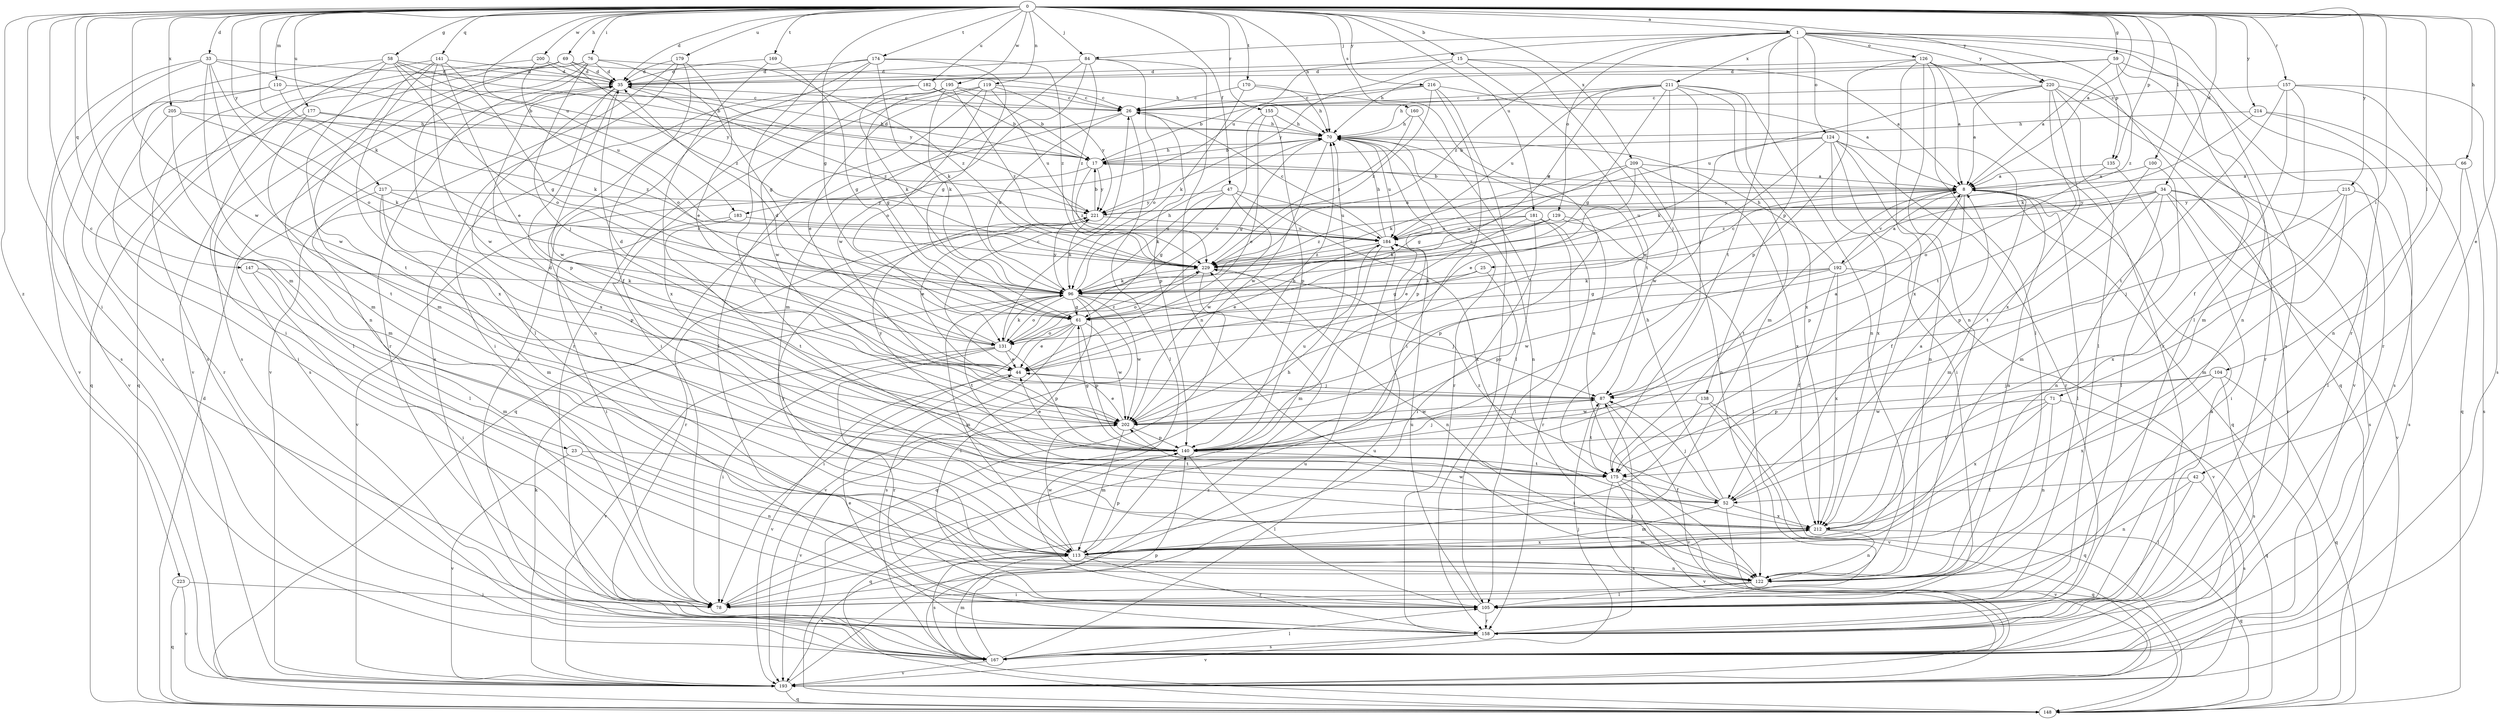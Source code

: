 strict digraph  {
0;
1;
8;
15;
17;
23;
25;
26;
33;
34;
35;
42;
44;
47;
52;
58;
59;
61;
66;
69;
70;
71;
76;
78;
84;
87;
96;
100;
104;
105;
110;
113;
119;
122;
124;
126;
129;
131;
135;
138;
140;
141;
147;
148;
155;
157;
158;
160;
167;
169;
170;
174;
175;
177;
179;
181;
182;
183;
184;
192;
193;
195;
200;
202;
205;
209;
211;
212;
214;
215;
216;
217;
220;
221;
223;
229;
0 -> 1  [label=a];
0 -> 8  [label=a];
0 -> 15  [label=b];
0 -> 23  [label=c];
0 -> 33  [label=d];
0 -> 34  [label=d];
0 -> 35  [label=d];
0 -> 42  [label=e];
0 -> 47  [label=f];
0 -> 58  [label=g];
0 -> 59  [label=g];
0 -> 61  [label=g];
0 -> 66  [label=h];
0 -> 69  [label=h];
0 -> 70  [label=h];
0 -> 71  [label=i];
0 -> 76  [label=i];
0 -> 78  [label=i];
0 -> 84  [label=j];
0 -> 96  [label=k];
0 -> 100  [label=l];
0 -> 104  [label=l];
0 -> 110  [label=m];
0 -> 113  [label=m];
0 -> 119  [label=n];
0 -> 135  [label=p];
0 -> 141  [label=q];
0 -> 147  [label=q];
0 -> 155  [label=r];
0 -> 157  [label=r];
0 -> 160  [label=s];
0 -> 169  [label=t];
0 -> 170  [label=t];
0 -> 174  [label=t];
0 -> 177  [label=u];
0 -> 179  [label=u];
0 -> 181  [label=u];
0 -> 182  [label=u];
0 -> 183  [label=u];
0 -> 195  [label=w];
0 -> 200  [label=w];
0 -> 202  [label=w];
0 -> 205  [label=x];
0 -> 209  [label=x];
0 -> 214  [label=y];
0 -> 215  [label=y];
0 -> 216  [label=y];
0 -> 217  [label=y];
0 -> 220  [label=y];
0 -> 223  [label=z];
1 -> 84  [label=j];
1 -> 105  [label=l];
1 -> 124  [label=o];
1 -> 126  [label=o];
1 -> 129  [label=o];
1 -> 135  [label=p];
1 -> 138  [label=p];
1 -> 158  [label=r];
1 -> 167  [label=s];
1 -> 175  [label=t];
1 -> 183  [label=u];
1 -> 211  [label=x];
1 -> 220  [label=y];
1 -> 229  [label=z];
8 -> 17  [label=b];
8 -> 25  [label=c];
8 -> 52  [label=f];
8 -> 105  [label=l];
8 -> 113  [label=m];
8 -> 122  [label=n];
8 -> 140  [label=p];
8 -> 175  [label=t];
8 -> 192  [label=v];
8 -> 221  [label=y];
15 -> 8  [label=a];
15 -> 35  [label=d];
15 -> 87  [label=j];
15 -> 175  [label=t];
15 -> 221  [label=y];
17 -> 8  [label=a];
17 -> 35  [label=d];
17 -> 70  [label=h];
17 -> 193  [label=v];
17 -> 221  [label=y];
17 -> 229  [label=z];
23 -> 122  [label=n];
23 -> 175  [label=t];
23 -> 193  [label=v];
25 -> 61  [label=g];
25 -> 96  [label=k];
25 -> 140  [label=p];
26 -> 70  [label=h];
26 -> 96  [label=k];
26 -> 105  [label=l];
26 -> 140  [label=p];
26 -> 148  [label=q];
33 -> 17  [label=b];
33 -> 35  [label=d];
33 -> 113  [label=m];
33 -> 131  [label=o];
33 -> 167  [label=s];
33 -> 193  [label=v];
33 -> 202  [label=w];
34 -> 78  [label=i];
34 -> 122  [label=n];
34 -> 140  [label=p];
34 -> 158  [label=r];
34 -> 167  [label=s];
34 -> 184  [label=u];
34 -> 193  [label=v];
34 -> 221  [label=y];
34 -> 229  [label=z];
35 -> 26  [label=c];
35 -> 140  [label=p];
35 -> 167  [label=s];
35 -> 202  [label=w];
35 -> 212  [label=x];
35 -> 229  [label=z];
42 -> 52  [label=f];
42 -> 105  [label=l];
42 -> 122  [label=n];
42 -> 167  [label=s];
44 -> 26  [label=c];
44 -> 87  [label=j];
44 -> 193  [label=v];
47 -> 61  [label=g];
47 -> 96  [label=k];
47 -> 184  [label=u];
47 -> 202  [label=w];
47 -> 212  [label=x];
47 -> 221  [label=y];
52 -> 8  [label=a];
52 -> 70  [label=h];
52 -> 87  [label=j];
52 -> 113  [label=m];
52 -> 193  [label=v];
52 -> 212  [label=x];
52 -> 229  [label=z];
58 -> 17  [label=b];
58 -> 35  [label=d];
58 -> 78  [label=i];
58 -> 131  [label=o];
58 -> 167  [label=s];
58 -> 175  [label=t];
58 -> 184  [label=u];
58 -> 221  [label=y];
59 -> 8  [label=a];
59 -> 35  [label=d];
59 -> 70  [label=h];
59 -> 122  [label=n];
59 -> 158  [label=r];
59 -> 229  [label=z];
61 -> 44  [label=e];
61 -> 78  [label=i];
61 -> 131  [label=o];
61 -> 140  [label=p];
61 -> 167  [label=s];
61 -> 202  [label=w];
66 -> 8  [label=a];
66 -> 105  [label=l];
66 -> 167  [label=s];
69 -> 35  [label=d];
69 -> 70  [label=h];
69 -> 122  [label=n];
69 -> 148  [label=q];
69 -> 229  [label=z];
70 -> 17  [label=b];
70 -> 61  [label=g];
70 -> 122  [label=n];
70 -> 140  [label=p];
70 -> 158  [label=r];
70 -> 184  [label=u];
70 -> 202  [label=w];
71 -> 122  [label=n];
71 -> 148  [label=q];
71 -> 175  [label=t];
71 -> 202  [label=w];
71 -> 212  [label=x];
76 -> 35  [label=d];
76 -> 61  [label=g];
76 -> 87  [label=j];
76 -> 105  [label=l];
76 -> 158  [label=r];
76 -> 167  [label=s];
76 -> 193  [label=v];
76 -> 229  [label=z];
78 -> 70  [label=h];
84 -> 35  [label=d];
84 -> 113  [label=m];
84 -> 122  [label=n];
84 -> 131  [label=o];
84 -> 202  [label=w];
84 -> 229  [label=z];
87 -> 8  [label=a];
87 -> 35  [label=d];
87 -> 175  [label=t];
87 -> 193  [label=v];
87 -> 202  [label=w];
96 -> 61  [label=g];
96 -> 70  [label=h];
96 -> 87  [label=j];
96 -> 105  [label=l];
96 -> 113  [label=m];
96 -> 131  [label=o];
96 -> 175  [label=t];
96 -> 193  [label=v];
96 -> 202  [label=w];
96 -> 221  [label=y];
100 -> 8  [label=a];
100 -> 113  [label=m];
100 -> 175  [label=t];
104 -> 87  [label=j];
104 -> 140  [label=p];
104 -> 148  [label=q];
104 -> 167  [label=s];
104 -> 212  [label=x];
105 -> 158  [label=r];
105 -> 184  [label=u];
110 -> 26  [label=c];
110 -> 96  [label=k];
110 -> 105  [label=l];
110 -> 193  [label=v];
113 -> 122  [label=n];
113 -> 140  [label=p];
113 -> 158  [label=r];
113 -> 167  [label=s];
113 -> 193  [label=v];
113 -> 202  [label=w];
113 -> 212  [label=x];
119 -> 26  [label=c];
119 -> 44  [label=e];
119 -> 78  [label=i];
119 -> 105  [label=l];
119 -> 131  [label=o];
119 -> 184  [label=u];
119 -> 221  [label=y];
122 -> 78  [label=i];
122 -> 105  [label=l];
122 -> 221  [label=y];
124 -> 17  [label=b];
124 -> 78  [label=i];
124 -> 96  [label=k];
124 -> 122  [label=n];
124 -> 148  [label=q];
124 -> 158  [label=r];
124 -> 202  [label=w];
124 -> 212  [label=x];
126 -> 8  [label=a];
126 -> 35  [label=d];
126 -> 105  [label=l];
126 -> 122  [label=n];
126 -> 140  [label=p];
126 -> 148  [label=q];
126 -> 158  [label=r];
126 -> 212  [label=x];
129 -> 96  [label=k];
129 -> 105  [label=l];
129 -> 140  [label=p];
129 -> 184  [label=u];
129 -> 229  [label=z];
131 -> 35  [label=d];
131 -> 44  [label=e];
131 -> 78  [label=i];
131 -> 96  [label=k];
131 -> 140  [label=p];
131 -> 158  [label=r];
131 -> 193  [label=v];
131 -> 229  [label=z];
135 -> 8  [label=a];
135 -> 105  [label=l];
135 -> 131  [label=o];
138 -> 78  [label=i];
138 -> 148  [label=q];
138 -> 193  [label=v];
138 -> 202  [label=w];
140 -> 35  [label=d];
140 -> 44  [label=e];
140 -> 61  [label=g];
140 -> 87  [label=j];
140 -> 105  [label=l];
140 -> 148  [label=q];
140 -> 175  [label=t];
140 -> 184  [label=u];
140 -> 221  [label=y];
141 -> 35  [label=d];
141 -> 44  [label=e];
141 -> 61  [label=g];
141 -> 113  [label=m];
141 -> 167  [label=s];
141 -> 202  [label=w];
141 -> 212  [label=x];
147 -> 78  [label=i];
147 -> 96  [label=k];
147 -> 113  [label=m];
148 -> 35  [label=d];
148 -> 229  [label=z];
155 -> 44  [label=e];
155 -> 70  [label=h];
155 -> 131  [label=o];
155 -> 140  [label=p];
157 -> 26  [label=c];
157 -> 52  [label=f];
157 -> 113  [label=m];
157 -> 122  [label=n];
157 -> 167  [label=s];
157 -> 175  [label=t];
158 -> 8  [label=a];
158 -> 44  [label=e];
158 -> 87  [label=j];
158 -> 167  [label=s];
158 -> 193  [label=v];
160 -> 70  [label=h];
160 -> 105  [label=l];
160 -> 229  [label=z];
167 -> 87  [label=j];
167 -> 105  [label=l];
167 -> 113  [label=m];
167 -> 140  [label=p];
167 -> 184  [label=u];
167 -> 193  [label=v];
169 -> 35  [label=d];
169 -> 61  [label=g];
169 -> 212  [label=x];
170 -> 26  [label=c];
170 -> 70  [label=h];
170 -> 96  [label=k];
170 -> 122  [label=n];
174 -> 35  [label=d];
174 -> 52  [label=f];
174 -> 61  [label=g];
174 -> 96  [label=k];
174 -> 158  [label=r];
174 -> 167  [label=s];
174 -> 229  [label=z];
175 -> 52  [label=f];
175 -> 148  [label=q];
175 -> 167  [label=s];
175 -> 193  [label=v];
177 -> 70  [label=h];
177 -> 158  [label=r];
177 -> 175  [label=t];
177 -> 229  [label=z];
179 -> 35  [label=d];
179 -> 44  [label=e];
179 -> 52  [label=f];
179 -> 167  [label=s];
179 -> 193  [label=v];
181 -> 44  [label=e];
181 -> 78  [label=i];
181 -> 105  [label=l];
181 -> 158  [label=r];
181 -> 184  [label=u];
181 -> 229  [label=z];
182 -> 17  [label=b];
182 -> 26  [label=c];
182 -> 78  [label=i];
182 -> 96  [label=k];
183 -> 78  [label=i];
183 -> 175  [label=t];
183 -> 184  [label=u];
184 -> 26  [label=c];
184 -> 44  [label=e];
184 -> 70  [label=h];
184 -> 113  [label=m];
184 -> 229  [label=z];
192 -> 8  [label=a];
192 -> 52  [label=f];
192 -> 61  [label=g];
192 -> 70  [label=h];
192 -> 96  [label=k];
192 -> 193  [label=v];
192 -> 202  [label=w];
192 -> 212  [label=x];
193 -> 96  [label=k];
193 -> 148  [label=q];
193 -> 184  [label=u];
195 -> 17  [label=b];
195 -> 26  [label=c];
195 -> 61  [label=g];
195 -> 96  [label=k];
195 -> 122  [label=n];
195 -> 202  [label=w];
195 -> 229  [label=z];
200 -> 35  [label=d];
200 -> 131  [label=o];
200 -> 148  [label=q];
200 -> 221  [label=y];
202 -> 44  [label=e];
202 -> 70  [label=h];
202 -> 113  [label=m];
202 -> 140  [label=p];
202 -> 193  [label=v];
205 -> 70  [label=h];
205 -> 78  [label=i];
205 -> 96  [label=k];
205 -> 113  [label=m];
209 -> 8  [label=a];
209 -> 44  [label=e];
209 -> 61  [label=g];
209 -> 96  [label=k];
209 -> 122  [label=n];
209 -> 212  [label=x];
211 -> 26  [label=c];
211 -> 61  [label=g];
211 -> 70  [label=h];
211 -> 87  [label=j];
211 -> 113  [label=m];
211 -> 122  [label=n];
211 -> 184  [label=u];
211 -> 202  [label=w];
211 -> 212  [label=x];
211 -> 229  [label=z];
212 -> 113  [label=m];
212 -> 122  [label=n];
212 -> 148  [label=q];
212 -> 202  [label=w];
214 -> 70  [label=h];
214 -> 96  [label=k];
214 -> 148  [label=q];
214 -> 167  [label=s];
215 -> 87  [label=j];
215 -> 113  [label=m];
215 -> 167  [label=s];
215 -> 212  [label=x];
215 -> 221  [label=y];
216 -> 8  [label=a];
216 -> 17  [label=b];
216 -> 26  [label=c];
216 -> 78  [label=i];
216 -> 158  [label=r];
216 -> 229  [label=z];
217 -> 105  [label=l];
217 -> 113  [label=m];
217 -> 140  [label=p];
217 -> 221  [label=y];
217 -> 229  [label=z];
220 -> 8  [label=a];
220 -> 26  [label=c];
220 -> 105  [label=l];
220 -> 158  [label=r];
220 -> 175  [label=t];
220 -> 184  [label=u];
220 -> 193  [label=v];
220 -> 212  [label=x];
221 -> 8  [label=a];
221 -> 17  [label=b];
221 -> 44  [label=e];
221 -> 96  [label=k];
221 -> 158  [label=r];
221 -> 184  [label=u];
223 -> 78  [label=i];
223 -> 148  [label=q];
223 -> 193  [label=v];
229 -> 96  [label=k];
229 -> 122  [label=n];
229 -> 131  [label=o];
229 -> 148  [label=q];
}
